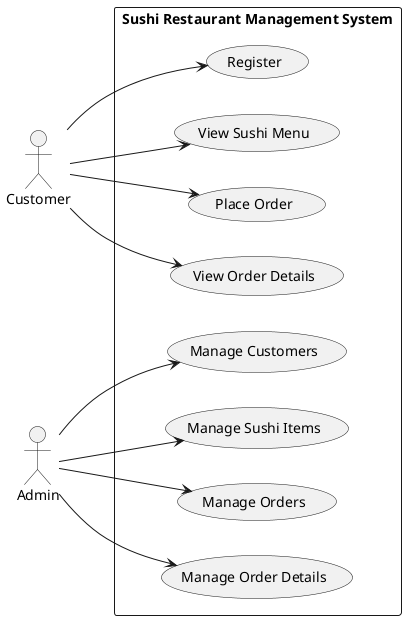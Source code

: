@startuml UseCase_SushiRestaurant

left to right direction
actor "Customer" as C
actor "Admin" as A

rectangle "Sushi Restaurant Management System" {
  
  (Register) as UC1
  (View Sushi Menu) as UC2
  (Place Order) as UC3
  (View Order Details) as UC4

  (Manage Customers) as UC5
  (Manage Sushi Items) as UC6
  (Manage Orders) as UC7
  (Manage Order Details) as UC8
}

' Customer interactions
C --> UC1
C --> UC2
C --> UC3
C --> UC4

' Admin interactions
A --> UC5
A --> UC6
A --> UC7
A --> UC8

@enduml
